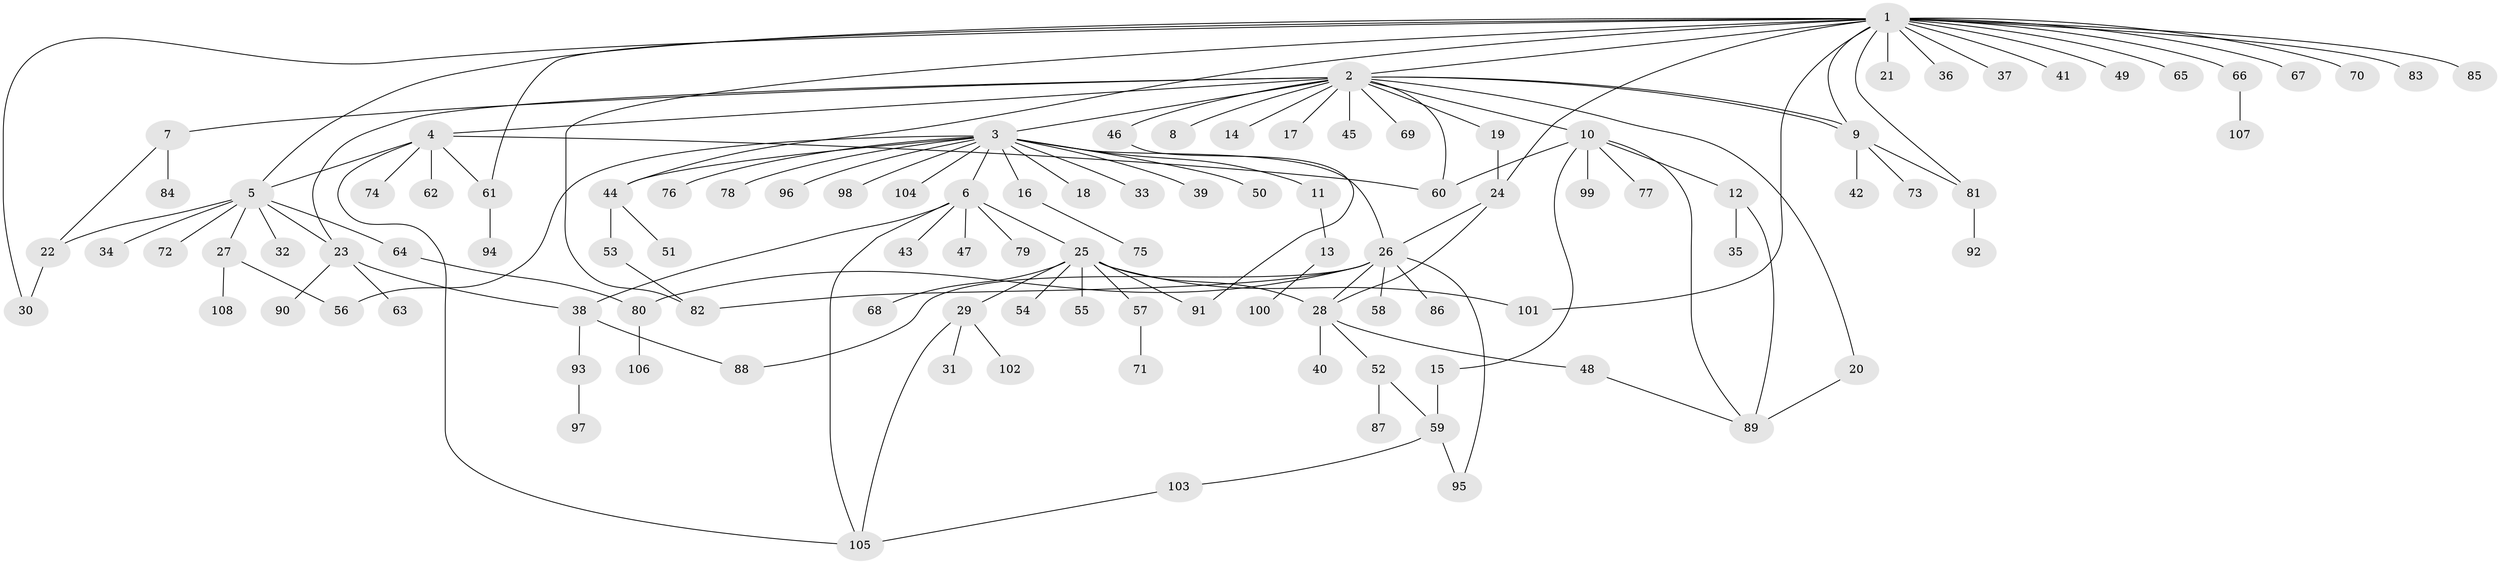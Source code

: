 // Generated by graph-tools (version 1.1) at 2025/48/03/09/25 04:48:45]
// undirected, 108 vertices, 138 edges
graph export_dot {
graph [start="1"]
  node [color=gray90,style=filled];
  1;
  2;
  3;
  4;
  5;
  6;
  7;
  8;
  9;
  10;
  11;
  12;
  13;
  14;
  15;
  16;
  17;
  18;
  19;
  20;
  21;
  22;
  23;
  24;
  25;
  26;
  27;
  28;
  29;
  30;
  31;
  32;
  33;
  34;
  35;
  36;
  37;
  38;
  39;
  40;
  41;
  42;
  43;
  44;
  45;
  46;
  47;
  48;
  49;
  50;
  51;
  52;
  53;
  54;
  55;
  56;
  57;
  58;
  59;
  60;
  61;
  62;
  63;
  64;
  65;
  66;
  67;
  68;
  69;
  70;
  71;
  72;
  73;
  74;
  75;
  76;
  77;
  78;
  79;
  80;
  81;
  82;
  83;
  84;
  85;
  86;
  87;
  88;
  89;
  90;
  91;
  92;
  93;
  94;
  95;
  96;
  97;
  98;
  99;
  100;
  101;
  102;
  103;
  104;
  105;
  106;
  107;
  108;
  1 -- 2;
  1 -- 5;
  1 -- 9;
  1 -- 21;
  1 -- 24;
  1 -- 30;
  1 -- 36;
  1 -- 37;
  1 -- 41;
  1 -- 44;
  1 -- 49;
  1 -- 61;
  1 -- 65;
  1 -- 66;
  1 -- 67;
  1 -- 70;
  1 -- 81;
  1 -- 82;
  1 -- 83;
  1 -- 85;
  1 -- 101;
  2 -- 3;
  2 -- 4;
  2 -- 7;
  2 -- 8;
  2 -- 9;
  2 -- 9;
  2 -- 10;
  2 -- 14;
  2 -- 17;
  2 -- 19;
  2 -- 20;
  2 -- 23;
  2 -- 45;
  2 -- 46;
  2 -- 60;
  2 -- 69;
  3 -- 6;
  3 -- 11;
  3 -- 16;
  3 -- 18;
  3 -- 26;
  3 -- 33;
  3 -- 39;
  3 -- 44;
  3 -- 50;
  3 -- 56;
  3 -- 76;
  3 -- 78;
  3 -- 96;
  3 -- 98;
  3 -- 104;
  4 -- 5;
  4 -- 60;
  4 -- 61;
  4 -- 62;
  4 -- 74;
  4 -- 105;
  5 -- 22;
  5 -- 23;
  5 -- 27;
  5 -- 32;
  5 -- 34;
  5 -- 64;
  5 -- 72;
  6 -- 25;
  6 -- 38;
  6 -- 43;
  6 -- 47;
  6 -- 79;
  6 -- 105;
  7 -- 22;
  7 -- 84;
  9 -- 42;
  9 -- 73;
  9 -- 81;
  10 -- 12;
  10 -- 15;
  10 -- 60;
  10 -- 77;
  10 -- 89;
  10 -- 99;
  11 -- 13;
  12 -- 35;
  12 -- 89;
  13 -- 100;
  15 -- 59;
  16 -- 75;
  19 -- 24;
  20 -- 89;
  22 -- 30;
  23 -- 38;
  23 -- 63;
  23 -- 90;
  24 -- 26;
  24 -- 28;
  25 -- 28;
  25 -- 29;
  25 -- 54;
  25 -- 55;
  25 -- 57;
  25 -- 68;
  25 -- 91;
  25 -- 101;
  26 -- 28;
  26 -- 58;
  26 -- 80;
  26 -- 82;
  26 -- 86;
  26 -- 88;
  26 -- 95;
  27 -- 56;
  27 -- 108;
  28 -- 40;
  28 -- 48;
  28 -- 52;
  29 -- 31;
  29 -- 102;
  29 -- 105;
  38 -- 88;
  38 -- 93;
  44 -- 51;
  44 -- 53;
  46 -- 91;
  48 -- 89;
  52 -- 59;
  52 -- 87;
  53 -- 82;
  57 -- 71;
  59 -- 95;
  59 -- 103;
  61 -- 94;
  64 -- 80;
  66 -- 107;
  80 -- 106;
  81 -- 92;
  93 -- 97;
  103 -- 105;
}
